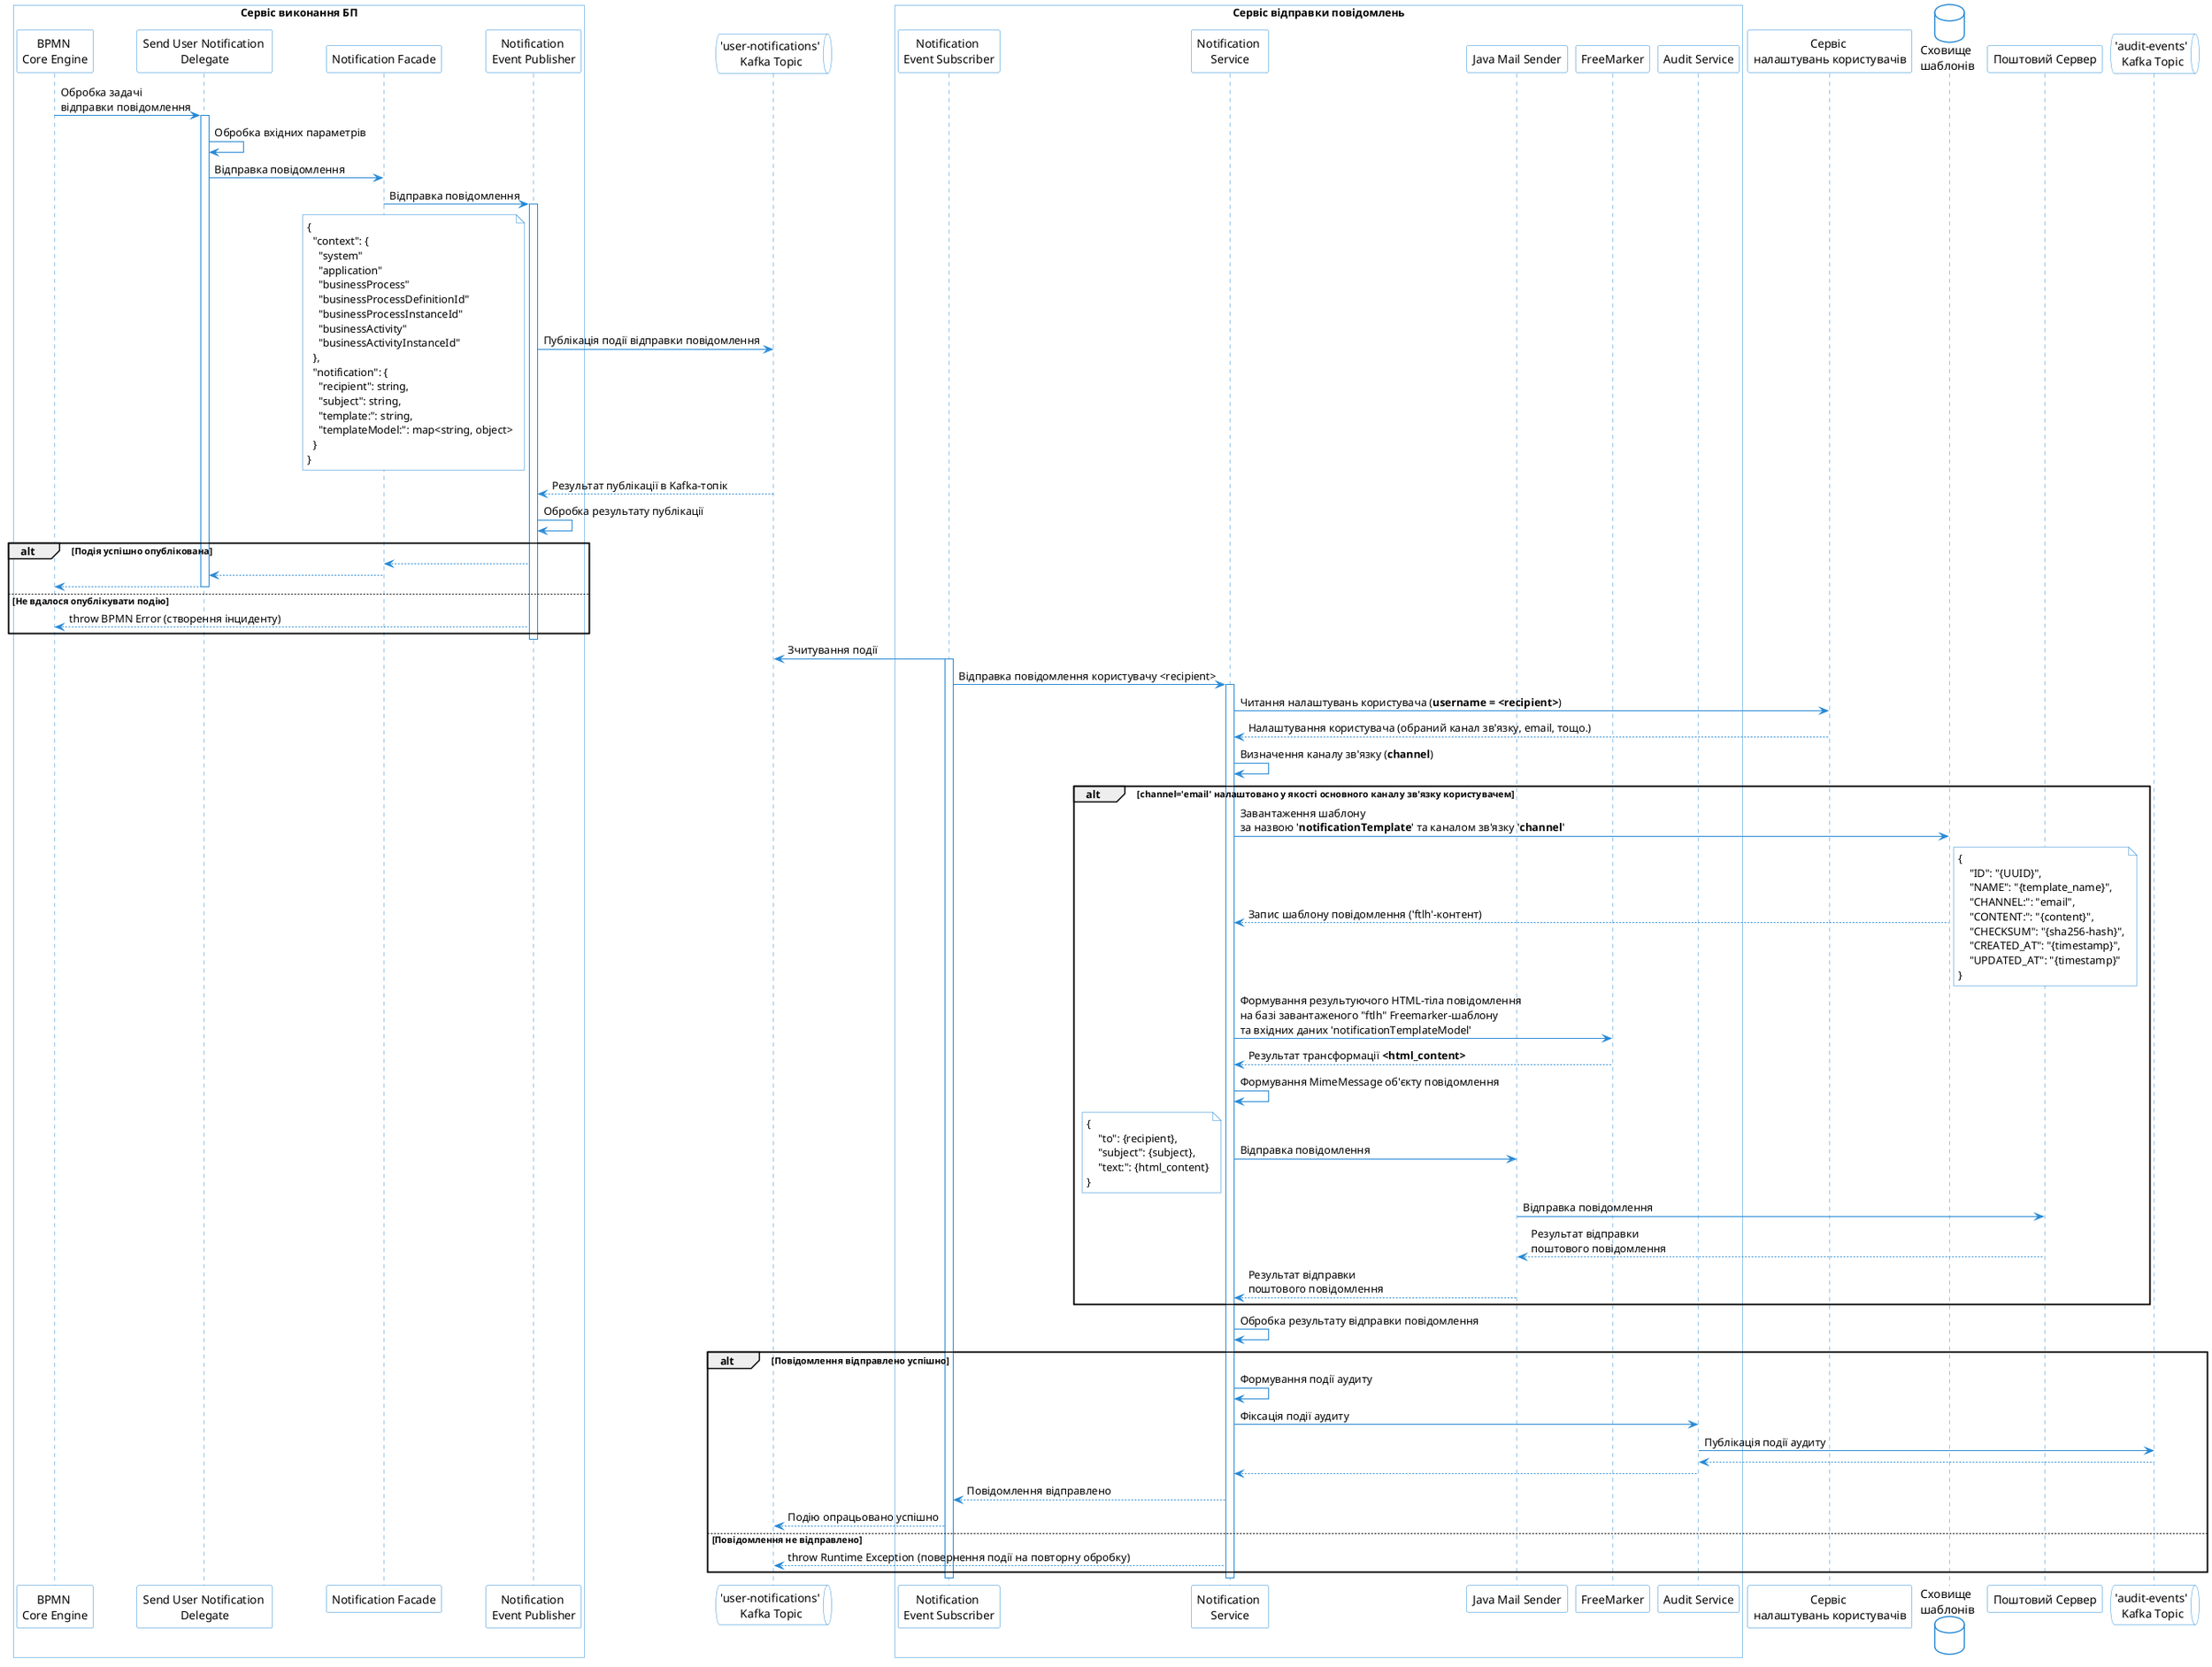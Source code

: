 @startuml
skinparam shadowing false
skinparam DatabaseBackgroundColor white
skinparam DatabaseBorderColor #2688d4
skinparam QueueBackgroundColor white
skinparam QueueBorderColor #2688d4
skinparam NoteBackgroundColor white
skinparam NoteBorderColor #2688d4
skinparam sequence {
    ArrowColor #2688d4
    ActorBorderColor #2688d4
    LifeLineBorderColor #2688d4
    ParticipantBorderColor #2688d4
    ParticipantBackgroundColor white
    BoxBorderColor #2688d4
    BoxBackgroundColor white
}

box "Сервіс виконання БП"
    participant "BPMN \nCore Engine" as engine
    participant "Send User Notification \nDelegate" as send_notification_delegate
    participant "Notification Facade" as notification_facade
    participant "Notification \nEvent Publisher" as notification_kafka_publisher
end box

queue "'user-notifications'\n Kafka Topic" as user_notifications_kafka_topic

box "Сервіс відправки повідомлень"
  participant "Notification \nEvent Subscriber" as notification_kafka_subscriber
  participant "Notification \nService" as notification_service
  participant "Java Mail Sender" as email_sender
  participant "FreeMarker" as freemarker_processor
  participant "Audit Service" as audit_service
end box

participant "Сервіс \nналаштувань користувачів" as user_settings_service
database "Сховище \nшаблонів" as template_db
participant "Поштовий Сервер" as mail_server
queue "'audit-events'\n Kafka Topic" as audit_events_kafka_topic

engine -> send_notification_delegate: Обробка задачі \nвідправки повідомлення
activate send_notification_delegate
  send_notification_delegate -> send_notification_delegate: Обробка вхідних параметрів
  send_notification_delegate -> notification_facade: Відправка повідомлення
  notification_facade -> notification_kafka_publisher: Відправка повідомлення
  activate notification_kafka_publisher
  notification_kafka_publisher -> user_notifications_kafka_topic: Публікація події відправки повідомлення
    note left
      {
        "context": {
          "system"
          "application"
          "businessProcess"
          "businessProcessDefinitionId"
          "businessProcessInstanceId"
          "businessActivity"
          "businessActivityInstanceId"
        },
        "notification": {
          "recipient": string,
          "subject": string,
          "template:": string,
          "templateModel:": map<string, object>
        }
      }
    end note
  user_notifications_kafka_topic --> notification_kafka_publisher: Результат публікації в Kafka-топік
  notification_kafka_publisher -> notification_kafka_publisher: Обробка результату публікації

  alt Подія успішно опублікована
    notification_kafka_publisher --> notification_facade
    notification_facade --> send_notification_delegate
    send_notification_delegate --> engine
  deactivate send_notification_delegate
else Не вдалося опублікувати подію
notification_kafka_publisher --> engine: throw BPMN Error (створення інциденту)
end
deactivate notification_kafka_publisher
  notification_kafka_subscriber -> user_notifications_kafka_topic: Зчитування події
activate notification_kafka_subscriber
notification_kafka_subscriber -> notification_service: Відправка повідомлення користувачу <recipient>
activate notification_service
  notification_service -> user_settings_service: Читання налаштувань користувача (**username = <recipient>**)
  user_settings_service --> notification_service: Налаштування користувача (обраний канал зв'язку, email, тощо.)
  notification_service -> notification_service: Визначення каналу зв'язку (**channel**)

  alt channel='email' налаштовано у якості основного каналу зв'язку користувачем
    notification_service -> template_db: Завантаження шаблону \nза назвою '**notificationTemplate**' та каналом зв'язку '**channel**'
    template_db --> notification_service: Запис шаблону повідомлення ('ftlh'-контент)
      note right
        {
            "ID": "{UUID}",
            "NAME": "{template_name}",
            "CHANNEL:": "email",
            "CONTENT:": "{content}",
            "CHECKSUM": "{sha256-hash}",
            "CREATED_AT": "{timestamp}",
            "UPDATED_AT": "{timestamp}"
        }
      end note
    notification_service -> freemarker_processor: Формування результуючого HTML-тіла повідомлення \nна базі завантаженого "ftlh" Freemarker-шаблону \nта вхідних даних 'notificationTemplateModel'
    freemarker_processor --> notification_service: Результат трансформації **<html_content>**
    notification_service -> notification_service: Формування MimeMessage об'єкту повідомлення
    notification_service -> email_sender: Відправка повідомлення
      note left
        {
            "to": {recipient},
            "subject": {subject},
            "text:": {html_content}
        }
      end note
    email_sender -> mail_server: Відправка повідомлення
    mail_server --> email_sender: Результат відправки \nпоштового повідомлення
    email_sender --> notification_service: Результат відправки \nпоштового повідомлення
  end
  notification_service -> notification_service: Обробка результату відправки повідомлення

  alt Повідомлення відправлено успішно
    notification_service -> notification_service: Формування події аудиту
    notification_service -> audit_service: Фіксація події аудиту
    audit_service -> audit_events_kafka_topic: Публікація події аудиту
    audit_events_kafka_topic --> audit_service
    audit_service --> notification_service
    notification_service --> notification_kafka_subscriber: Повідомлення відправлено
    notification_kafka_subscriber --> user_notifications_kafka_topic: Подію опрацьовано успішно
  else Повідомлення не відправлено
    notification_service --> user_notifications_kafka_topic: throw Runtime Exception (повернення події на повторну обробку)
  end
deactivate notification_service
deactivate notification_kafka_subscriber
@enduml